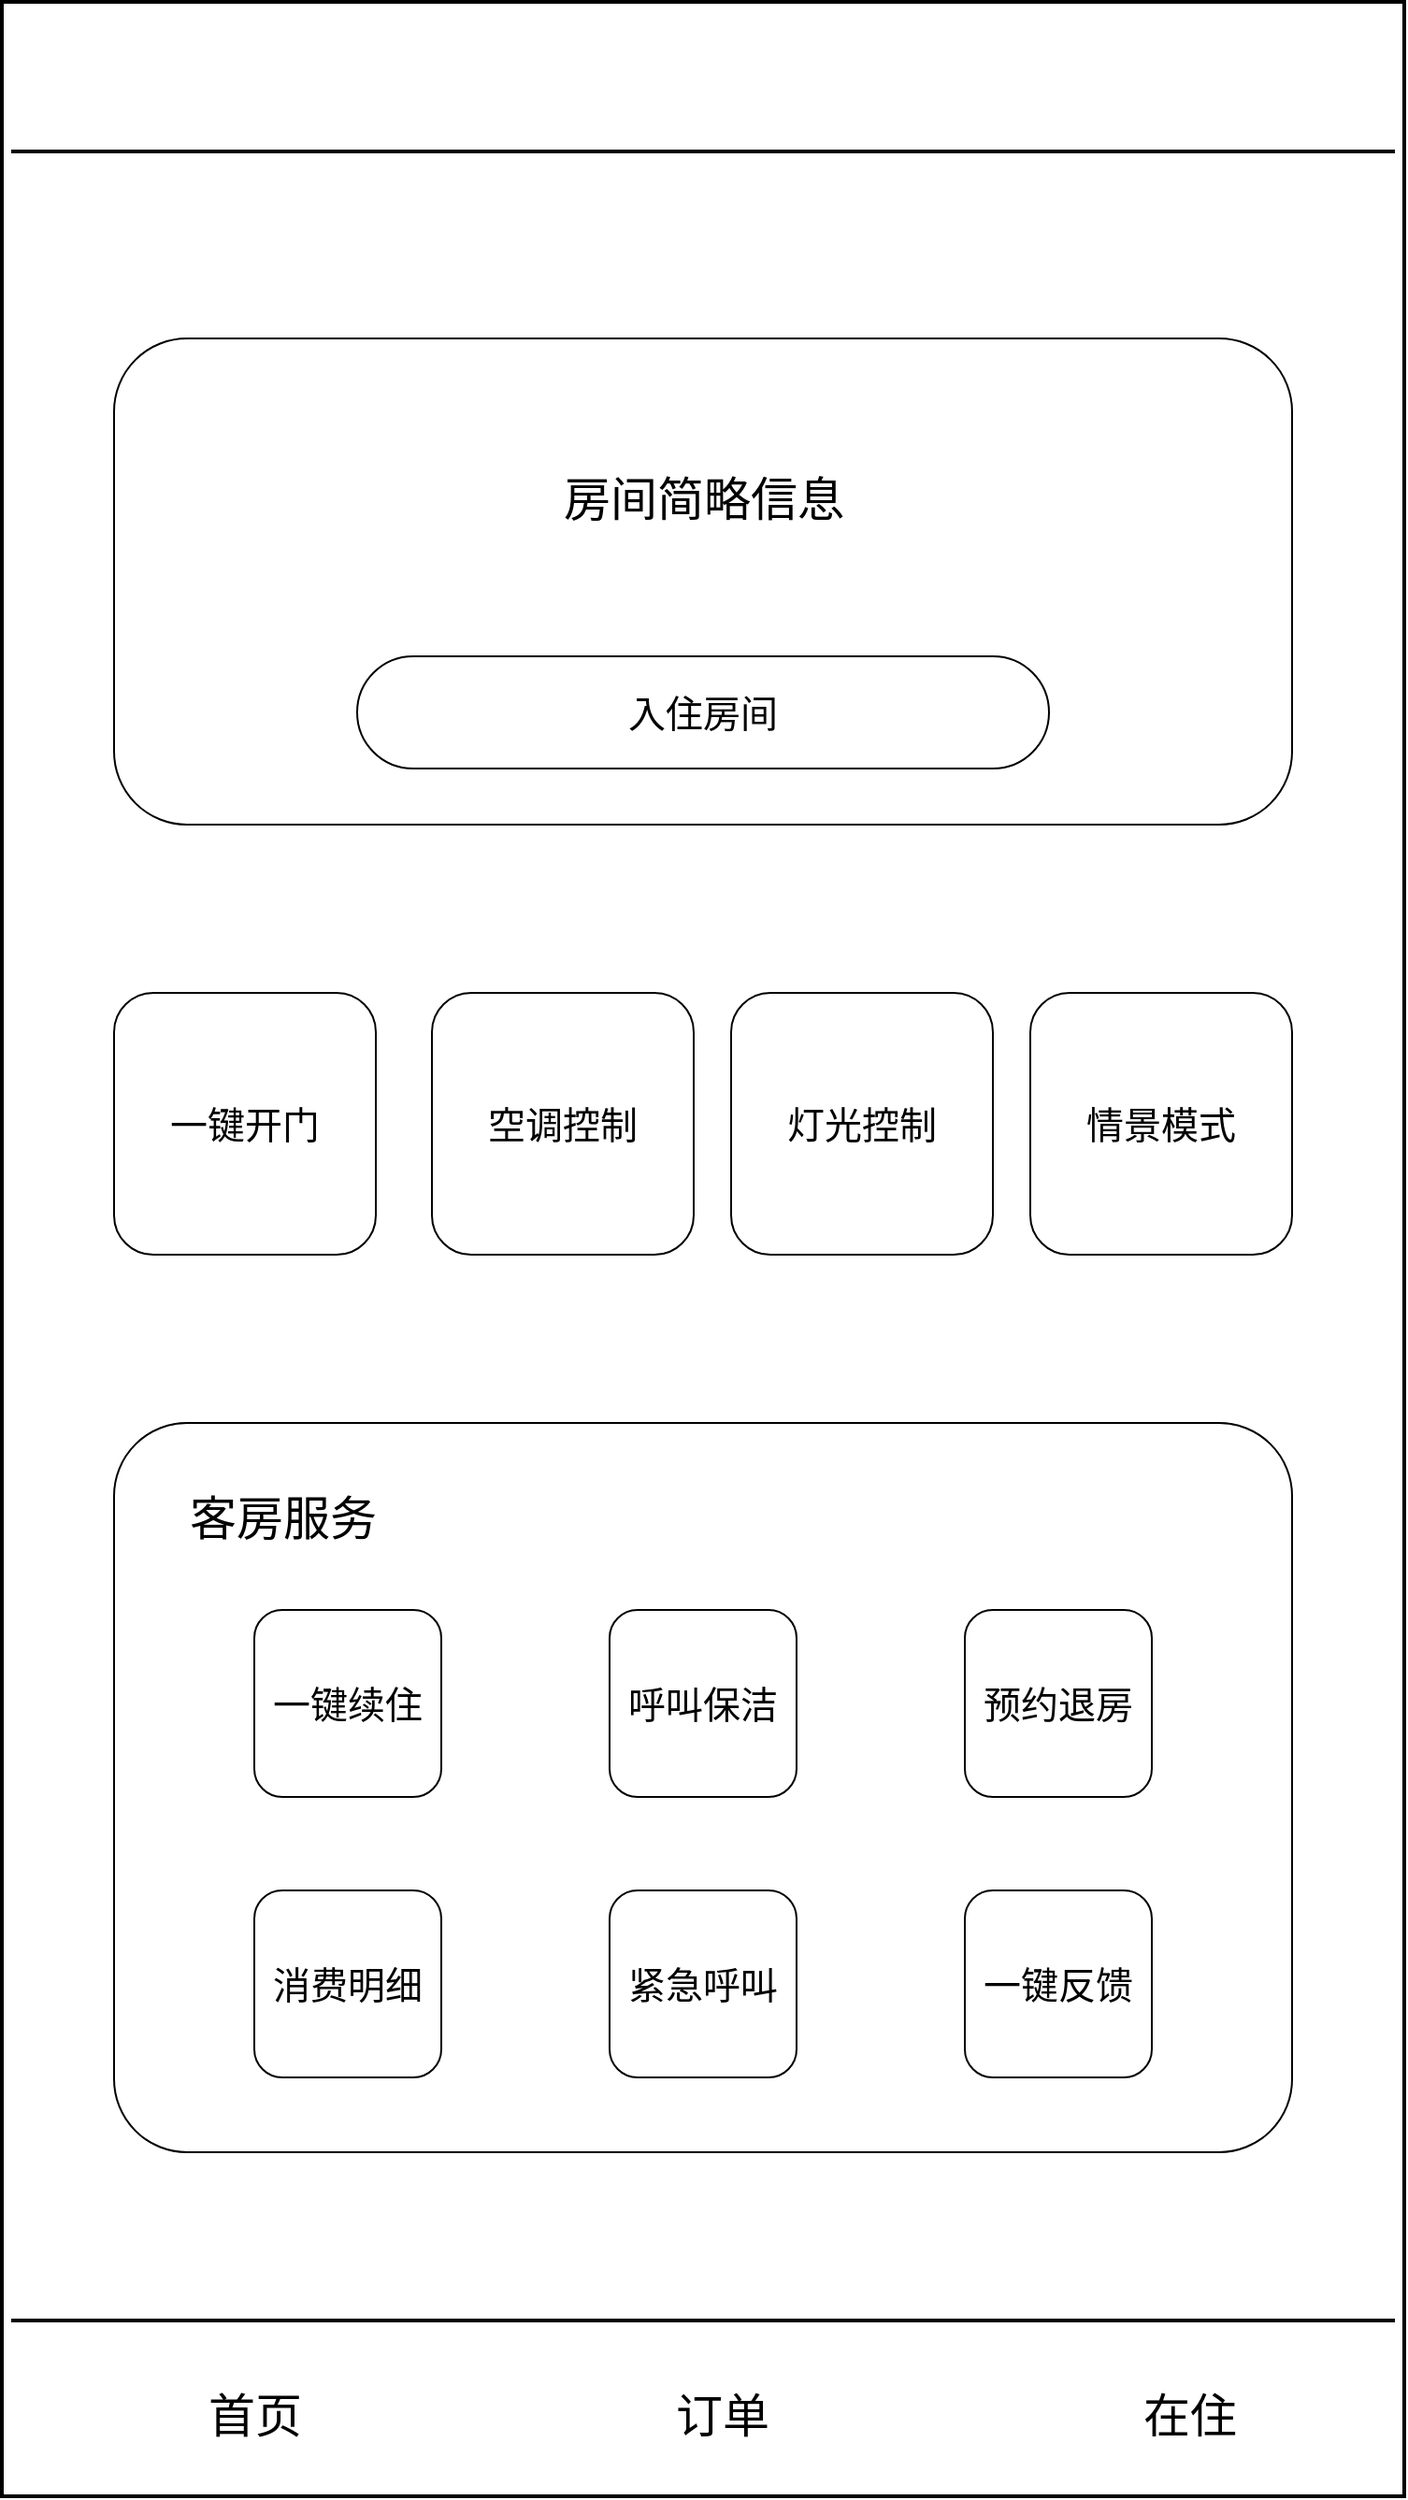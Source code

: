 <mxfile version="14.6.13" type="device"><diagram id="gwqjB8xVNCbTWNNdTznT" name="第 1 页"><mxGraphModel dx="1086" dy="822" grid="1" gridSize="10" guides="1" tooltips="1" connect="1" arrows="1" fold="1" page="1" pageScale="1" pageWidth="1654" pageHeight="1169" math="0" shadow="0"><root><mxCell id="0"/><mxCell id="1" parent="0"/><mxCell id="GRSQkMLVBrEtTllYZ7UM-1" value="" style="rounded=1;whiteSpace=wrap;html=1;fontSize=20;arcSize=0;strokeWidth=2;" parent="1" vertex="1"><mxGeometry x="510" y="90" width="750" height="1334" as="geometry"/></mxCell><mxCell id="GRSQkMLVBrEtTllYZ7UM-2" value="" style="line;strokeWidth=2;html=1;" parent="1" vertex="1"><mxGeometry x="515" y="160" width="740" height="20" as="geometry"/></mxCell><mxCell id="GRSQkMLVBrEtTllYZ7UM-3" value="&lt;span style=&quot;font-size: 30px&quot;&gt;&lt;br&gt;&lt;/span&gt;" style="rounded=1;whiteSpace=wrap;html=1;" parent="1" vertex="1"><mxGeometry x="570" y="270" width="630" height="260" as="geometry"/></mxCell><mxCell id="GRSQkMLVBrEtTllYZ7UM-4" value="" style="line;strokeWidth=2;html=1;" parent="1" vertex="1"><mxGeometry x="515" y="1320" width="740" height="20" as="geometry"/></mxCell><mxCell id="GRSQkMLVBrEtTllYZ7UM-5" value="&lt;font style=&quot;font-size: 25px&quot;&gt;首页&lt;/font&gt;" style="text;html=1;align=center;verticalAlign=middle;resizable=0;points=[];autosize=1;strokeColor=none;" parent="1" vertex="1"><mxGeometry x="610" y="1370" width="70" height="20" as="geometry"/></mxCell><mxCell id="GRSQkMLVBrEtTllYZ7UM-6" value="&lt;span style=&quot;font-size: 25px&quot;&gt;订单&lt;/span&gt;" style="text;html=1;align=center;verticalAlign=middle;resizable=0;points=[];autosize=1;strokeColor=none;" parent="1" vertex="1"><mxGeometry x="860" y="1370" width="70" height="20" as="geometry"/></mxCell><mxCell id="GRSQkMLVBrEtTllYZ7UM-7" value="&lt;span style=&quot;font-size: 25px&quot;&gt;在住&lt;/span&gt;" style="text;html=1;align=center;verticalAlign=middle;resizable=0;points=[];autosize=1;strokeColor=none;" parent="1" vertex="1"><mxGeometry x="1110" y="1370" width="70" height="20" as="geometry"/></mxCell><mxCell id="GRSQkMLVBrEtTllYZ7UM-8" value="" style="rounded=1;whiteSpace=wrap;html=1;arcSize=10;" parent="1" vertex="1"><mxGeometry x="570" y="850" width="630" height="390" as="geometry"/></mxCell><mxCell id="GRSQkMLVBrEtTllYZ7UM-9" value="&lt;span style=&quot;font-size: 20px&quot;&gt;入住房间&lt;/span&gt;" style="rounded=1;whiteSpace=wrap;html=1;arcSize=50;" parent="1" vertex="1"><mxGeometry x="700" y="440" width="370" height="60" as="geometry"/></mxCell><mxCell id="GRSQkMLVBrEtTllYZ7UM-10" value="&lt;span style=&quot;font-size: 25px&quot;&gt;房间简略信息&lt;/span&gt;" style="text;html=1;align=center;verticalAlign=middle;resizable=0;points=[];autosize=1;strokeColor=none;" parent="1" vertex="1"><mxGeometry x="800" y="345" width="170" height="20" as="geometry"/></mxCell><mxCell id="GRSQkMLVBrEtTllYZ7UM-11" value="&lt;font style=&quot;font-size: 20px&quot;&gt;一键开门&lt;/font&gt;" style="rounded=1;whiteSpace=wrap;html=1;" parent="1" vertex="1"><mxGeometry x="570" y="620" width="140" height="140" as="geometry"/></mxCell><mxCell id="GRSQkMLVBrEtTllYZ7UM-12" value="&lt;span style=&quot;font-size: 20px&quot;&gt;空调控制&lt;/span&gt;" style="rounded=1;whiteSpace=wrap;html=1;" parent="1" vertex="1"><mxGeometry x="740" y="620" width="140" height="140" as="geometry"/></mxCell><mxCell id="GRSQkMLVBrEtTllYZ7UM-13" value="&lt;span style=&quot;font-size: 20px&quot;&gt;灯光控制&lt;/span&gt;" style="rounded=1;whiteSpace=wrap;html=1;" parent="1" vertex="1"><mxGeometry x="900" y="620" width="140" height="140" as="geometry"/></mxCell><mxCell id="GRSQkMLVBrEtTllYZ7UM-14" value="&lt;span style=&quot;font-size: 20px&quot;&gt;情景模式&lt;/span&gt;" style="rounded=1;whiteSpace=wrap;html=1;" parent="1" vertex="1"><mxGeometry x="1060" y="620" width="140" height="140" as="geometry"/></mxCell><mxCell id="GRSQkMLVBrEtTllYZ7UM-15" value="&lt;span style=&quot;font-size: 25px&quot;&gt;客房服务&lt;/span&gt;" style="text;html=1;align=center;verticalAlign=middle;resizable=0;points=[];autosize=1;strokeColor=none;" parent="1" vertex="1"><mxGeometry x="600" y="890" width="120" height="20" as="geometry"/></mxCell><mxCell id="GRSQkMLVBrEtTllYZ7UM-16" value="&lt;font style=&quot;font-size: 20px&quot;&gt;一键续住&lt;/font&gt;" style="rounded=1;whiteSpace=wrap;html=1;" parent="1" vertex="1"><mxGeometry x="645" y="950" width="100" height="100" as="geometry"/></mxCell><mxCell id="GRSQkMLVBrEtTllYZ7UM-17" value="&lt;span style=&quot;font-size: 20px&quot;&gt;呼叫保洁&lt;/span&gt;" style="rounded=1;whiteSpace=wrap;html=1;" parent="1" vertex="1"><mxGeometry x="835" y="950" width="100" height="100" as="geometry"/></mxCell><mxCell id="GRSQkMLVBrEtTllYZ7UM-18" value="&lt;span style=&quot;font-size: 20px&quot;&gt;预约退房&lt;/span&gt;" style="rounded=1;whiteSpace=wrap;html=1;" parent="1" vertex="1"><mxGeometry x="1025" y="950" width="100" height="100" as="geometry"/></mxCell><mxCell id="GRSQkMLVBrEtTllYZ7UM-19" value="&lt;span style=&quot;font-size: 20px&quot;&gt;消费明细&lt;/span&gt;" style="rounded=1;whiteSpace=wrap;html=1;" parent="1" vertex="1"><mxGeometry x="645" y="1100" width="100" height="100" as="geometry"/></mxCell><mxCell id="GRSQkMLVBrEtTllYZ7UM-20" value="&lt;span style=&quot;font-size: 20px&quot;&gt;紧急呼叫&lt;/span&gt;" style="rounded=1;whiteSpace=wrap;html=1;" parent="1" vertex="1"><mxGeometry x="835" y="1100" width="100" height="100" as="geometry"/></mxCell><mxCell id="GRSQkMLVBrEtTllYZ7UM-21" value="&lt;span style=&quot;font-size: 20px&quot;&gt;一键反馈&lt;/span&gt;" style="rounded=1;whiteSpace=wrap;html=1;" parent="1" vertex="1"><mxGeometry x="1025" y="1100" width="100" height="100" as="geometry"/></mxCell></root></mxGraphModel></diagram></mxfile>
